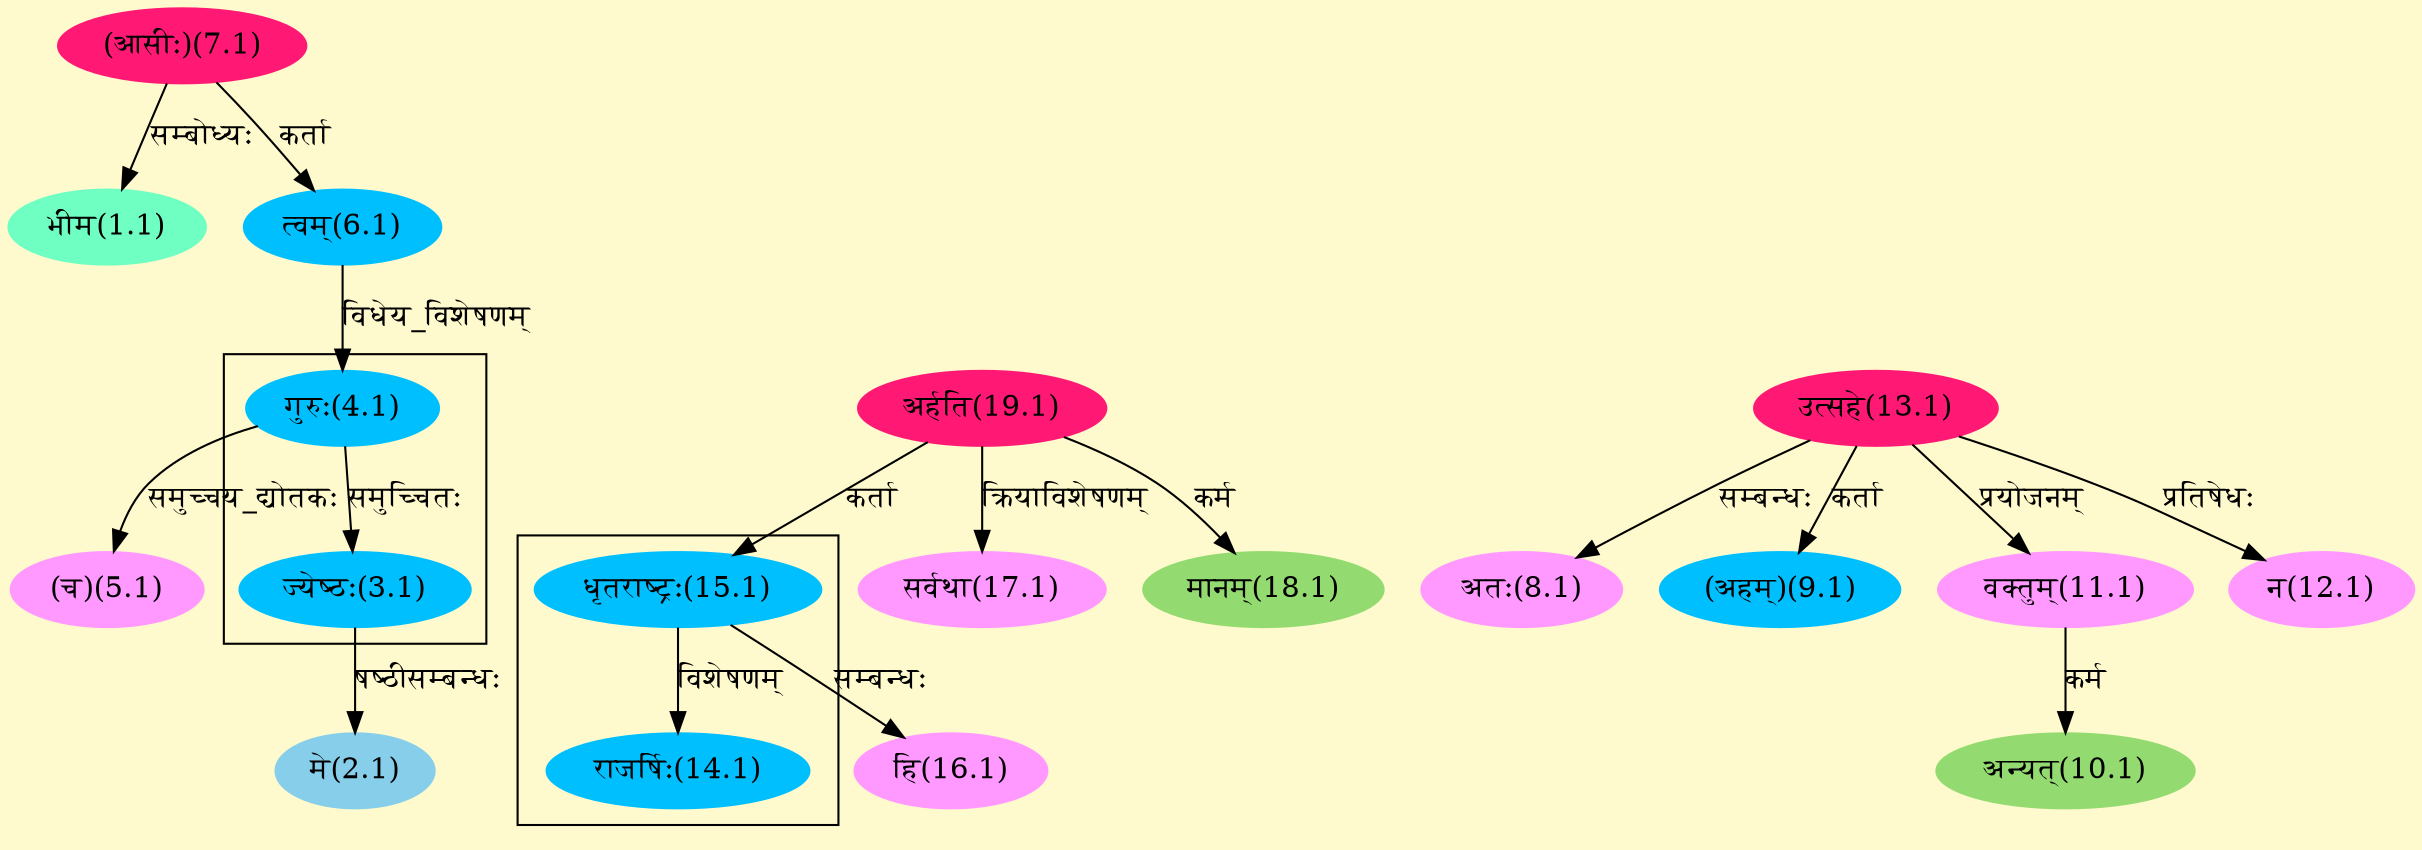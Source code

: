 digraph G{
rankdir=BT;
 compound=true;
 bgcolor="lemonchiffon1";

subgraph cluster_1{
Node3_1 [style=filled, color="#00BFFF" label = "ज्येष्ठः(3.1)"]
Node4_1 [style=filled, color="#00BFFF" label = "गुरुः(4.1)"]

}

subgraph cluster_2{
Node14_1 [style=filled, color="#00BFFF" label = "राजर्षिः(14.1)"]
Node15_1 [style=filled, color="#00BFFF" label = "धृतराष्ट्रः(15.1)"]

}
Node1_1 [style=filled, color="#6FFFC3" label = "भीम(1.1)"]
Node7_1 [style=filled, color="#FF1975" label = "(आसीः)(7.1)"]
Node2_1 [style=filled, color="#87CEEB" label = "मे(2.1)"]
Node3_1 [style=filled, color="#00BFFF" label = "ज्येष्ठः(3.1)"]
Node4_1 [style=filled, color="#00BFFF" label = "गुरुः(4.1)"]
Node6_1 [style=filled, color="#00BFFF" label = "त्वम्(6.1)"]
Node5_1 [style=filled, color="#FF99FF" label = "(च)(5.1)"]
Node8_1 [style=filled, color="#FF99FF" label = "अतः(8.1)"]
Node13_1 [style=filled, color="#FF1975" label = "उत्सहे(13.1)"]
Node9_1 [style=filled, color="#00BFFF" label = "(अहम्)(9.1)"]
Node10_1 [style=filled, color="#93DB70" label = "अन्यत्(10.1)"]
Node11_1 [style=filled, color="#FF99FF" label = "वक्तुम्(11.1)"]
Node12_1 [style=filled, color="#FF99FF" label = "न(12.1)"]
Node [style=filled, color="" label = "()"]
Node15_1 [style=filled, color="#00BFFF" label = "धृतराष्ट्रः(15.1)"]
Node19_1 [style=filled, color="#FF1975" label = "अर्हति(19.1)"]
Node16_1 [style=filled, color="#FF99FF" label = "हि(16.1)"]
Node17_1 [style=filled, color="#FF99FF" label = "सर्वथा(17.1)"]
Node18_1 [style=filled, color="#93DB70" label = "मानम्(18.1)"]
/* Start of Relations section */

Node1_1 -> Node7_1 [  label="सम्बोध्यः"  dir="back" ]
Node2_1 -> Node3_1 [  label="षष्ठीसम्बन्धः"  dir="back" ]
Node3_1 -> Node4_1 [  label="समुच्चितः"  dir="back" ]
Node4_1 -> Node6_1 [  label="विधेय_विशेषणम्"  dir="back" ]
Node5_1 -> Node4_1 [  label="समुच्चय_द्योतकः"  dir="back" ]
Node6_1 -> Node7_1 [  label="कर्ता"  dir="back" ]
Node8_1 -> Node13_1 [  label="सम्बन्धः"  dir="back" ]
Node9_1 -> Node13_1 [  label="कर्ता"  dir="back" ]
Node10_1 -> Node11_1 [  label="कर्म"  dir="back" ]
Node11_1 -> Node13_1 [  label="प्रयोजनम्"  dir="back" ]
Node12_1 -> Node13_1 [  label="प्रतिषेधः"  dir="back" ]
Node14_1 -> Node15_1 [  label="विशेषणम्"  dir="back" ]
Node15_1 -> Node19_1 [  label="कर्ता"  dir="back" ]
Node16_1 -> Node15_1 [  label="सम्बन्धः"  dir="back" ]
Node17_1 -> Node19_1 [  label="क्रियाविशेषणम्"  dir="back" ]
Node18_1 -> Node19_1 [  label="कर्म"  dir="back" ]
}
